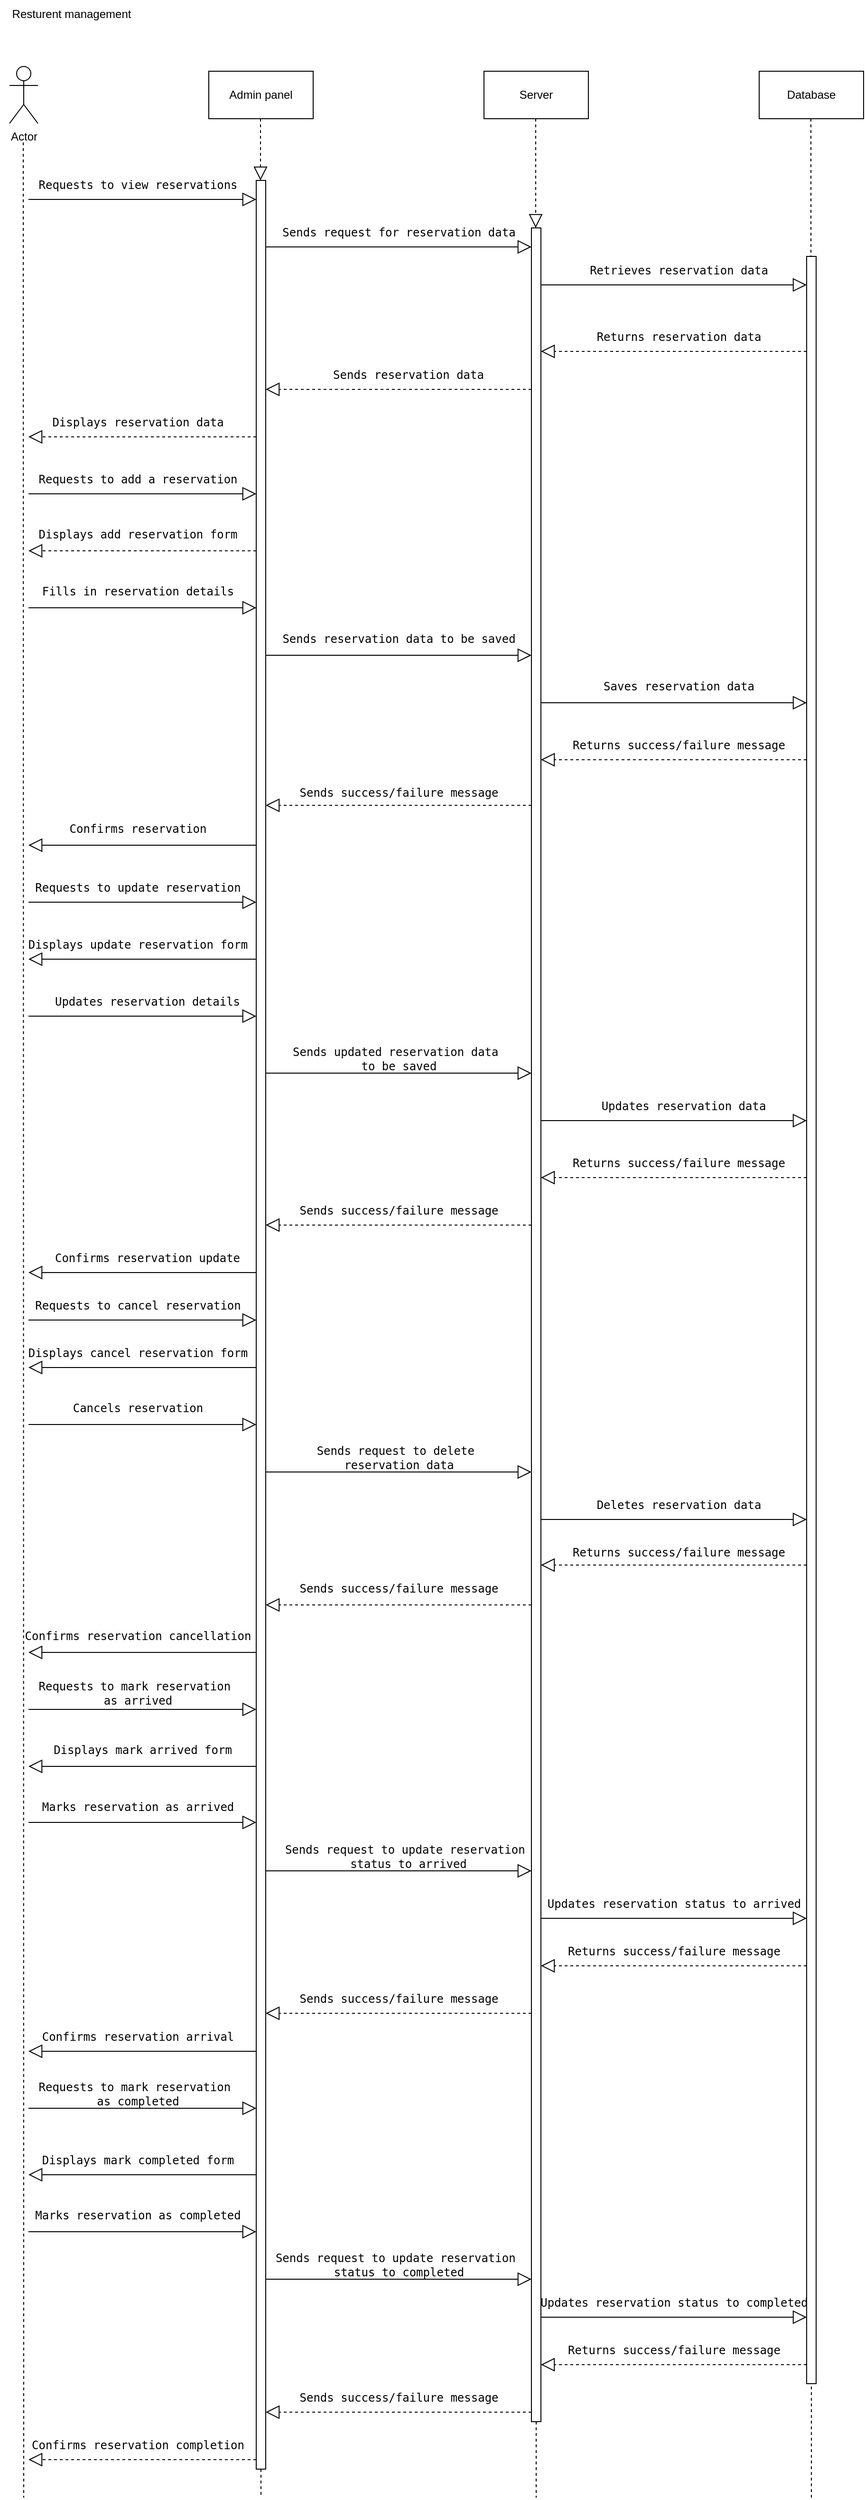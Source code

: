 <mxfile version="21.3.2" type="github">
  <diagram name="Page-1" id="G42NG0Uyzs2sBHPFU7Es">
    <mxGraphModel dx="954" dy="2213" grid="1" gridSize="10" guides="1" tooltips="1" connect="1" arrows="1" fold="1" page="1" pageScale="1" pageWidth="1100" pageHeight="1700" math="0" shadow="0">
      <root>
        <mxCell id="0" />
        <mxCell id="1" parent="0" />
        <mxCell id="gIDXt0btsgcUDlHHGtB9-1" value="Actor" style="shape=umlActor;verticalLabelPosition=bottom;verticalAlign=top;html=1;outlineConnect=0;" parent="1" vertex="1">
          <mxGeometry x="90" y="40" width="30" height="60" as="geometry" />
        </mxCell>
        <mxCell id="gIDXt0btsgcUDlHHGtB9-2" value="Admin panel" style="html=1;whiteSpace=wrap;" parent="1" vertex="1">
          <mxGeometry x="300" y="45" width="110" height="50" as="geometry" />
        </mxCell>
        <mxCell id="gIDXt0btsgcUDlHHGtB9-3" value="Server" style="html=1;whiteSpace=wrap;" parent="1" vertex="1">
          <mxGeometry x="590" y="45" width="110" height="50" as="geometry" />
        </mxCell>
        <mxCell id="gIDXt0btsgcUDlHHGtB9-4" value="Database" style="html=1;whiteSpace=wrap;" parent="1" vertex="1">
          <mxGeometry x="880" y="45" width="110" height="50" as="geometry" />
        </mxCell>
        <mxCell id="gIDXt0btsgcUDlHHGtB9-5" value="" style="endArrow=none;dashed=1;endFill=0;endSize=12;html=1;rounded=0;" parent="1" edge="1">
          <mxGeometry width="160" relative="1" as="geometry">
            <mxPoint x="104.5" y="120" as="sourcePoint" />
            <mxPoint x="105" y="2600" as="targetPoint" />
          </mxGeometry>
        </mxCell>
        <mxCell id="gIDXt0btsgcUDlHHGtB9-6" value="" style="endArrow=none;dashed=1;endFill=0;endSize=12;html=1;rounded=0;" parent="1" source="gIDXt0btsgcUDlHHGtB9-102" edge="1">
          <mxGeometry width="160" relative="1" as="geometry">
            <mxPoint x="354.5" y="95" as="sourcePoint" />
            <mxPoint x="355" y="2600" as="targetPoint" />
          </mxGeometry>
        </mxCell>
        <mxCell id="gIDXt0btsgcUDlHHGtB9-7" value="" style="endArrow=none;dashed=1;endFill=0;endSize=12;html=1;rounded=0;" parent="1" source="gIDXt0btsgcUDlHHGtB9-104" edge="1">
          <mxGeometry width="160" relative="1" as="geometry">
            <mxPoint x="644.5" y="95" as="sourcePoint" />
            <mxPoint x="645" y="2600" as="targetPoint" />
          </mxGeometry>
        </mxCell>
        <mxCell id="gIDXt0btsgcUDlHHGtB9-8" value="" style="endArrow=none;dashed=1;endFill=0;endSize=12;html=1;rounded=0;" parent="1" edge="1">
          <mxGeometry width="160" relative="1" as="geometry">
            <mxPoint x="934.5" y="95" as="sourcePoint" />
            <mxPoint x="935" y="2600" as="targetPoint" />
          </mxGeometry>
        </mxCell>
        <mxCell id="gIDXt0btsgcUDlHHGtB9-9" value="&lt;pre&gt;&lt;code class=&quot;!whitespace-pre hljs language-rust&quot;&gt;Requests to view reservations&lt;/code&gt;&lt;/pre&gt;" style="text;html=1;align=center;verticalAlign=middle;resizable=0;points=[];autosize=1;strokeColor=none;fillColor=none;" parent="1" vertex="1">
          <mxGeometry x="110" y="140" width="230" height="50" as="geometry" />
        </mxCell>
        <mxCell id="gIDXt0btsgcUDlHHGtB9-10" value="&lt;pre&gt;&lt;code class=&quot;!whitespace-pre hljs language-rust&quot;&gt;Sends request for &lt;span class=&quot;hljs-title class_&quot;&gt;reservation&lt;/span&gt; data&lt;/code&gt;&lt;/pre&gt;" style="text;html=1;align=center;verticalAlign=middle;resizable=0;points=[];autosize=1;strokeColor=none;fillColor=none;" parent="1" vertex="1">
          <mxGeometry x="370" y="190" width="260" height="50" as="geometry" />
        </mxCell>
        <mxCell id="gIDXt0btsgcUDlHHGtB9-11" value="&lt;pre&gt;&lt;code class=&quot;!whitespace-pre hljs language-rust&quot;&gt;Retrieves reservation data&lt;/code&gt;&lt;/pre&gt;" style="text;html=1;align=center;verticalAlign=middle;resizable=0;points=[];autosize=1;strokeColor=none;fillColor=none;" parent="1" vertex="1">
          <mxGeometry x="690" y="230" width="210" height="50" as="geometry" />
        </mxCell>
        <mxCell id="gIDXt0btsgcUDlHHGtB9-12" value="&lt;pre&gt;&lt;code class=&quot;!whitespace-pre hljs language-rust&quot;&gt;Returns reservation data&lt;/code&gt;&lt;/pre&gt;" style="text;html=1;align=center;verticalAlign=middle;resizable=0;points=[];autosize=1;strokeColor=none;fillColor=none;" parent="1" vertex="1">
          <mxGeometry x="700" y="300" width="190" height="50" as="geometry" />
        </mxCell>
        <mxCell id="gIDXt0btsgcUDlHHGtB9-13" value="&lt;pre&gt;&lt;code class=&quot;!whitespace-pre hljs language-rust&quot;&gt;Sends reservation data&lt;/code&gt;&lt;/pre&gt;" style="text;html=1;align=center;verticalAlign=middle;resizable=0;points=[];autosize=1;strokeColor=none;fillColor=none;" parent="1" vertex="1">
          <mxGeometry x="420" y="340" width="180" height="50" as="geometry" />
        </mxCell>
        <mxCell id="gIDXt0btsgcUDlHHGtB9-14" value="&lt;pre&gt;&lt;code class=&quot;!whitespace-pre hljs language-rust&quot;&gt;Displays reservation data&lt;/code&gt;&lt;/pre&gt;" style="text;html=1;align=center;verticalAlign=middle;resizable=0;points=[];autosize=1;strokeColor=none;fillColor=none;" parent="1" vertex="1">
          <mxGeometry x="125" y="390" width="200" height="50" as="geometry" />
        </mxCell>
        <mxCell id="gIDXt0btsgcUDlHHGtB9-15" value="&lt;pre&gt;&lt;code class=&quot;!whitespace-pre hljs language-rust&quot;&gt;Requests to add a reservation&lt;/code&gt;&lt;/pre&gt;" style="text;html=1;align=center;verticalAlign=middle;resizable=0;points=[];autosize=1;strokeColor=none;fillColor=none;" parent="1" vertex="1">
          <mxGeometry x="110" y="450" width="230" height="50" as="geometry" />
        </mxCell>
        <mxCell id="gIDXt0btsgcUDlHHGtB9-16" value="&lt;pre&gt;&lt;code class=&quot;!whitespace-pre hljs language-rust&quot;&gt;Displays add reservation form&lt;/code&gt;&lt;/pre&gt;" style="text;html=1;align=center;verticalAlign=middle;resizable=0;points=[];autosize=1;strokeColor=none;fillColor=none;" parent="1" vertex="1">
          <mxGeometry x="110" y="508" width="230" height="50" as="geometry" />
        </mxCell>
        <mxCell id="gIDXt0btsgcUDlHHGtB9-17" value="&lt;pre&gt;&lt;code class=&quot;!whitespace-pre hljs language-rust&quot;&gt;Fills in reservation details&lt;/code&gt;&lt;/pre&gt;" style="text;html=1;align=center;verticalAlign=middle;resizable=0;points=[];autosize=1;strokeColor=none;fillColor=none;" parent="1" vertex="1">
          <mxGeometry x="115" y="568" width="220" height="50" as="geometry" />
        </mxCell>
        <mxCell id="gIDXt0btsgcUDlHHGtB9-18" value="&lt;pre&gt;&lt;code class=&quot;!whitespace-pre hljs language-rust&quot;&gt;Sends reservation data to be saved&lt;/code&gt;&lt;/pre&gt;" style="text;html=1;align=center;verticalAlign=middle;resizable=0;points=[];autosize=1;strokeColor=none;fillColor=none;" parent="1" vertex="1">
          <mxGeometry x="370" y="618" width="260" height="50" as="geometry" />
        </mxCell>
        <mxCell id="gIDXt0btsgcUDlHHGtB9-19" value="&lt;pre&gt;&lt;code class=&quot;!whitespace-pre hljs language-rust&quot;&gt;Saves reservation data&lt;/code&gt;&lt;/pre&gt;" style="text;html=1;align=center;verticalAlign=middle;resizable=0;points=[];autosize=1;strokeColor=none;fillColor=none;" parent="1" vertex="1">
          <mxGeometry x="705" y="668" width="180" height="50" as="geometry" />
        </mxCell>
        <mxCell id="gIDXt0btsgcUDlHHGtB9-20" value="&lt;pre&gt;&lt;code class=&quot;!whitespace-pre hljs language-rust&quot;&gt;Returns success/failure message&lt;/code&gt;&lt;/pre&gt;" style="text;html=1;align=center;verticalAlign=middle;resizable=0;points=[];autosize=1;strokeColor=none;fillColor=none;" parent="1" vertex="1">
          <mxGeometry x="675" y="730" width="240" height="50" as="geometry" />
        </mxCell>
        <mxCell id="gIDXt0btsgcUDlHHGtB9-21" value="&lt;pre&gt;&lt;code class=&quot;!whitespace-pre hljs language-rust&quot;&gt;Sends success/failure message&lt;/code&gt;&lt;/pre&gt;" style="text;html=1;align=center;verticalAlign=middle;resizable=0;points=[];autosize=1;strokeColor=none;fillColor=none;" parent="1" vertex="1">
          <mxGeometry x="385" y="780" width="230" height="50" as="geometry" />
        </mxCell>
        <mxCell id="gIDXt0btsgcUDlHHGtB9-22" value="&lt;pre&gt;&lt;code class=&quot;!whitespace-pre hljs language-rust&quot;&gt;Confirms reservation&lt;/code&gt;&lt;/pre&gt;" style="text;html=1;align=center;verticalAlign=middle;resizable=0;points=[];autosize=1;strokeColor=none;fillColor=none;" parent="1" vertex="1">
          <mxGeometry x="145" y="818" width="160" height="50" as="geometry" />
        </mxCell>
        <mxCell id="gIDXt0btsgcUDlHHGtB9-23" value="&lt;pre&gt;&lt;code class=&quot;!whitespace-pre hljs language-rust&quot;&gt;Requests to update reservation&lt;/code&gt;&lt;/pre&gt;" style="text;html=1;align=center;verticalAlign=middle;resizable=0;points=[];autosize=1;strokeColor=none;fillColor=none;" parent="1" vertex="1">
          <mxGeometry x="110" y="880" width="230" height="50" as="geometry" />
        </mxCell>
        <mxCell id="gIDXt0btsgcUDlHHGtB9-24" value="&lt;pre&gt;&lt;code class=&quot;!whitespace-pre hljs language-rust&quot;&gt;Displays update reservation form&lt;/code&gt;&lt;/pre&gt;" style="text;html=1;align=center;verticalAlign=middle;resizable=0;points=[];autosize=1;strokeColor=none;fillColor=none;" parent="1" vertex="1">
          <mxGeometry x="100" y="940" width="250" height="50" as="geometry" />
        </mxCell>
        <mxCell id="gIDXt0btsgcUDlHHGtB9-25" value="&lt;pre&gt;&lt;code class=&quot;!whitespace-pre hljs language-rust&quot;&gt;Updates reservation details&lt;/code&gt;&lt;/pre&gt;" style="text;html=1;align=center;verticalAlign=middle;resizable=0;points=[];autosize=1;strokeColor=none;fillColor=none;" parent="1" vertex="1">
          <mxGeometry x="130" y="1000" width="210" height="50" as="geometry" />
        </mxCell>
        <mxCell id="gIDXt0btsgcUDlHHGtB9-26" value="&lt;pre&gt;&lt;code class=&quot;!whitespace-pre hljs language-rust&quot;&gt;Sends updated reservation data &lt;br&gt;to be saved&lt;/code&gt;&lt;/pre&gt;" style="text;html=1;align=center;verticalAlign=middle;resizable=0;points=[];autosize=1;strokeColor=none;fillColor=none;" parent="1" vertex="1">
          <mxGeometry x="380" y="1050" width="240" height="70" as="geometry" />
        </mxCell>
        <mxCell id="gIDXt0btsgcUDlHHGtB9-27" value="&lt;pre&gt;&lt;code class=&quot;!whitespace-pre hljs language-rust&quot;&gt;Updates reservation data&lt;/code&gt;&lt;/pre&gt;" style="text;html=1;align=center;verticalAlign=middle;resizable=0;points=[];autosize=1;strokeColor=none;fillColor=none;" parent="1" vertex="1">
          <mxGeometry x="705" y="1110" width="190" height="50" as="geometry" />
        </mxCell>
        <mxCell id="gIDXt0btsgcUDlHHGtB9-28" value="&lt;pre&gt;&lt;code class=&quot;!whitespace-pre hljs language-rust&quot;&gt;Returns success/failure message&lt;/code&gt;&lt;/pre&gt;" style="text;html=1;align=center;verticalAlign=middle;resizable=0;points=[];autosize=1;strokeColor=none;fillColor=none;" parent="1" vertex="1">
          <mxGeometry x="675" y="1170" width="240" height="50" as="geometry" />
        </mxCell>
        <mxCell id="gIDXt0btsgcUDlHHGtB9-29" value="&lt;pre&gt;&lt;code class=&quot;!whitespace-pre hljs language-rust&quot;&gt;Sends success/failure message&lt;/code&gt;&lt;/pre&gt;" style="text;html=1;align=center;verticalAlign=middle;resizable=0;points=[];autosize=1;strokeColor=none;fillColor=none;" parent="1" vertex="1">
          <mxGeometry x="385" y="1220" width="230" height="50" as="geometry" />
        </mxCell>
        <mxCell id="gIDXt0btsgcUDlHHGtB9-30" value="&lt;pre&gt;&lt;code class=&quot;!whitespace-pre hljs language-rust&quot;&gt;Confirms reservation update&lt;/code&gt;&lt;/pre&gt;" style="text;html=1;align=center;verticalAlign=middle;resizable=0;points=[];autosize=1;strokeColor=none;fillColor=none;" parent="1" vertex="1">
          <mxGeometry x="130" y="1270" width="210" height="50" as="geometry" />
        </mxCell>
        <mxCell id="gIDXt0btsgcUDlHHGtB9-31" value="&lt;pre&gt;&lt;code class=&quot;!whitespace-pre hljs language-rust&quot;&gt;Requests to cancel reservation&lt;/code&gt;&lt;/pre&gt;" style="text;html=1;align=center;verticalAlign=middle;resizable=0;points=[];autosize=1;strokeColor=none;fillColor=none;" parent="1" vertex="1">
          <mxGeometry x="110" y="1320" width="230" height="50" as="geometry" />
        </mxCell>
        <mxCell id="gIDXt0btsgcUDlHHGtB9-32" value="&lt;pre&gt;&lt;code class=&quot;!whitespace-pre hljs language-rust&quot;&gt;Displays cancel reservation form&lt;/code&gt;&lt;/pre&gt;" style="text;html=1;align=center;verticalAlign=middle;resizable=0;points=[];autosize=1;strokeColor=none;fillColor=none;" parent="1" vertex="1">
          <mxGeometry x="100" y="1370" width="250" height="50" as="geometry" />
        </mxCell>
        <mxCell id="gIDXt0btsgcUDlHHGtB9-33" value="&lt;pre&gt;&lt;code class=&quot;!whitespace-pre hljs language-rust&quot;&gt;Cancels reservation&lt;/code&gt;&lt;/pre&gt;" style="text;html=1;align=center;verticalAlign=middle;resizable=0;points=[];autosize=1;strokeColor=none;fillColor=none;" parent="1" vertex="1">
          <mxGeometry x="145" y="1428" width="160" height="50" as="geometry" />
        </mxCell>
        <mxCell id="gIDXt0btsgcUDlHHGtB9-34" value="&lt;pre&gt;&lt;code class=&quot;!whitespace-pre hljs language-rust&quot;&gt;Sends request to delete &lt;br&gt;reservation data&lt;/code&gt;&lt;/pre&gt;" style="text;html=1;align=center;verticalAlign=middle;resizable=0;points=[];autosize=1;strokeColor=none;fillColor=none;" parent="1" vertex="1">
          <mxGeometry x="405" y="1470" width="190" height="70" as="geometry" />
        </mxCell>
        <mxCell id="gIDXt0btsgcUDlHHGtB9-35" value="&lt;pre&gt;&lt;code class=&quot;!whitespace-pre hljs language-rust&quot;&gt;Deletes reservation data&lt;/code&gt;&lt;/pre&gt;" style="text;html=1;align=center;verticalAlign=middle;resizable=0;points=[];autosize=1;strokeColor=none;fillColor=none;" parent="1" vertex="1">
          <mxGeometry x="700" y="1530" width="190" height="50" as="geometry" />
        </mxCell>
        <mxCell id="gIDXt0btsgcUDlHHGtB9-36" value="&lt;pre&gt;&lt;code class=&quot;!whitespace-pre hljs language-rust&quot;&gt;Returns success/failure message&lt;/code&gt;&lt;/pre&gt;" style="text;html=1;align=center;verticalAlign=middle;resizable=0;points=[];autosize=1;strokeColor=none;fillColor=none;" parent="1" vertex="1">
          <mxGeometry x="675" y="1580" width="240" height="50" as="geometry" />
        </mxCell>
        <mxCell id="gIDXt0btsgcUDlHHGtB9-37" value="&lt;pre&gt;&lt;code class=&quot;!whitespace-pre hljs language-rust&quot;&gt;Sends success/failure message&lt;/code&gt;&lt;/pre&gt;" style="text;html=1;align=center;verticalAlign=middle;resizable=0;points=[];autosize=1;strokeColor=none;fillColor=none;" parent="1" vertex="1">
          <mxGeometry x="385" y="1618" width="230" height="50" as="geometry" />
        </mxCell>
        <mxCell id="gIDXt0btsgcUDlHHGtB9-38" value="&lt;pre&gt;&lt;code class=&quot;!whitespace-pre hljs language-rust&quot;&gt;Confirms reservation cancellation&lt;/code&gt;&lt;/pre&gt;" style="text;html=1;align=center;verticalAlign=middle;resizable=0;points=[];autosize=1;strokeColor=none;fillColor=none;" parent="1" vertex="1">
          <mxGeometry x="100" y="1668" width="250" height="50" as="geometry" />
        </mxCell>
        <mxCell id="gIDXt0btsgcUDlHHGtB9-39" value="&lt;pre&gt;&lt;code class=&quot;!whitespace-pre hljs language-rust&quot;&gt;Requests to mark reservation &lt;br&gt;as arrived&lt;/code&gt;&lt;/pre&gt;" style="text;html=1;align=center;verticalAlign=middle;resizable=0;points=[];autosize=1;strokeColor=none;fillColor=none;" parent="1" vertex="1">
          <mxGeometry x="110" y="1718" width="230" height="70" as="geometry" />
        </mxCell>
        <mxCell id="gIDXt0btsgcUDlHHGtB9-40" value="&lt;pre&gt;&lt;code class=&quot;!whitespace-pre hljs language-rust&quot;&gt;Displays mark arrived form&lt;/code&gt;&lt;/pre&gt;" style="text;html=1;align=center;verticalAlign=middle;resizable=0;points=[];autosize=1;strokeColor=none;fillColor=none;" parent="1" vertex="1">
          <mxGeometry x="125" y="1788" width="210" height="50" as="geometry" />
        </mxCell>
        <mxCell id="gIDXt0btsgcUDlHHGtB9-41" value="&lt;pre&gt;&lt;code class=&quot;!whitespace-pre hljs language-rust&quot;&gt;Marks reservation as arrived&lt;/code&gt;&lt;/pre&gt;" style="text;html=1;align=center;verticalAlign=middle;resizable=0;points=[];autosize=1;strokeColor=none;fillColor=none;" parent="1" vertex="1">
          <mxGeometry x="115" y="1848" width="220" height="50" as="geometry" />
        </mxCell>
        <mxCell id="gIDXt0btsgcUDlHHGtB9-42" value="&lt;pre&gt;&lt;code class=&quot;!whitespace-pre hljs language-rust&quot;&gt;Sends request to update reservation &lt;br&gt;status to arrived&lt;/code&gt;&lt;/pre&gt;" style="text;html=1;align=center;verticalAlign=middle;resizable=0;points=[];autosize=1;strokeColor=none;fillColor=none;" parent="1" vertex="1">
          <mxGeometry x="370" y="1890" width="280" height="70" as="geometry" />
        </mxCell>
        <mxCell id="gIDXt0btsgcUDlHHGtB9-43" value="&lt;pre&gt;&lt;code class=&quot;!whitespace-pre hljs language-rust&quot;&gt;Updates reservation status to arrived&lt;/code&gt;&lt;/pre&gt;" style="text;html=1;align=center;verticalAlign=middle;resizable=0;points=[];autosize=1;strokeColor=none;fillColor=none;" parent="1" vertex="1">
          <mxGeometry x="650" y="1950" width="280" height="50" as="geometry" />
        </mxCell>
        <mxCell id="gIDXt0btsgcUDlHHGtB9-44" value="&lt;pre&gt;&lt;code class=&quot;!whitespace-pre hljs language-rust&quot;&gt;Returns success/failure message&lt;/code&gt;&lt;/pre&gt;" style="text;html=1;align=center;verticalAlign=middle;resizable=0;points=[];autosize=1;strokeColor=none;fillColor=none;" parent="1" vertex="1">
          <mxGeometry x="670" y="2000" width="240" height="50" as="geometry" />
        </mxCell>
        <mxCell id="gIDXt0btsgcUDlHHGtB9-45" value="&lt;pre&gt;&lt;code class=&quot;!whitespace-pre hljs language-rust&quot;&gt;Sends success/failure message&lt;/code&gt;&lt;/pre&gt;" style="text;html=1;align=center;verticalAlign=middle;resizable=0;points=[];autosize=1;strokeColor=none;fillColor=none;" parent="1" vertex="1">
          <mxGeometry x="385" y="2050" width="230" height="50" as="geometry" />
        </mxCell>
        <mxCell id="gIDXt0btsgcUDlHHGtB9-46" value="&lt;pre&gt;&lt;code class=&quot;!whitespace-pre hljs language-rust&quot;&gt;Confirms reservation arrival&lt;/code&gt;&lt;/pre&gt;" style="text;html=1;align=center;verticalAlign=middle;resizable=0;points=[];autosize=1;strokeColor=none;fillColor=none;" parent="1" vertex="1">
          <mxGeometry x="115" y="2090" width="220" height="50" as="geometry" />
        </mxCell>
        <mxCell id="gIDXt0btsgcUDlHHGtB9-47" value="&lt;pre&gt;&lt;code class=&quot;!whitespace-pre hljs language-rust&quot;&gt;Requests to mark reservation &lt;br&gt;as completed&lt;/code&gt;&lt;/pre&gt;" style="text;html=1;align=center;verticalAlign=middle;resizable=0;points=[];autosize=1;strokeColor=none;fillColor=none;" parent="1" vertex="1">
          <mxGeometry x="110" y="2140" width="230" height="70" as="geometry" />
        </mxCell>
        <mxCell id="gIDXt0btsgcUDlHHGtB9-48" value="&lt;pre&gt;&lt;code class=&quot;!whitespace-pre hljs language-rust&quot;&gt;Displays mark completed form&lt;/code&gt;&lt;/pre&gt;" style="text;html=1;align=center;verticalAlign=middle;resizable=0;points=[];autosize=1;strokeColor=none;fillColor=none;" parent="1" vertex="1">
          <mxGeometry x="115" y="2220" width="220" height="50" as="geometry" />
        </mxCell>
        <mxCell id="gIDXt0btsgcUDlHHGtB9-49" value="&lt;pre&gt;&lt;code class=&quot;!whitespace-pre hljs language-rust&quot;&gt;Marks reservation as completed&lt;/code&gt;&lt;/pre&gt;" style="text;html=1;align=center;verticalAlign=middle;resizable=0;points=[];autosize=1;strokeColor=none;fillColor=none;" parent="1" vertex="1">
          <mxGeometry x="110" y="2278" width="230" height="50" as="geometry" />
        </mxCell>
        <mxCell id="gIDXt0btsgcUDlHHGtB9-50" value="&lt;pre&gt;&lt;code class=&quot;!whitespace-pre hljs language-rust&quot;&gt;Sends request to update reservation &lt;br&gt;status to completed&lt;/code&gt;&lt;/pre&gt;" style="text;html=1;align=center;verticalAlign=middle;resizable=0;points=[];autosize=1;strokeColor=none;fillColor=none;" parent="1" vertex="1">
          <mxGeometry x="360" y="2320" width="280" height="70" as="geometry" />
        </mxCell>
        <mxCell id="gIDXt0btsgcUDlHHGtB9-51" value="&lt;pre&gt;&lt;code class=&quot;!whitespace-pre hljs language-rust&quot;&gt;Updates reservation status to completed&lt;/code&gt;&lt;/pre&gt;" style="text;html=1;align=center;verticalAlign=middle;resizable=0;points=[];autosize=1;strokeColor=none;fillColor=none;" parent="1" vertex="1">
          <mxGeometry x="640" y="2370" width="300" height="50" as="geometry" />
        </mxCell>
        <mxCell id="gIDXt0btsgcUDlHHGtB9-52" value="&lt;pre&gt;&lt;code class=&quot;!whitespace-pre hljs language-rust&quot;&gt;Returns success/failure message&lt;/code&gt;&lt;/pre&gt;" style="text;html=1;align=center;verticalAlign=middle;resizable=0;points=[];autosize=1;strokeColor=none;fillColor=none;" parent="1" vertex="1">
          <mxGeometry x="670" y="2420" width="240" height="50" as="geometry" />
        </mxCell>
        <mxCell id="gIDXt0btsgcUDlHHGtB9-53" value="&lt;pre&gt;&lt;code class=&quot;!whitespace-pre hljs language-rust&quot;&gt;Sends success/failure message&lt;/code&gt;&lt;/pre&gt;" style="text;html=1;align=center;verticalAlign=middle;resizable=0;points=[];autosize=1;strokeColor=none;fillColor=none;" parent="1" vertex="1">
          <mxGeometry x="385" y="2470" width="230" height="50" as="geometry" />
        </mxCell>
        <mxCell id="gIDXt0btsgcUDlHHGtB9-54" value="&lt;pre&gt;&lt;code class=&quot;!whitespace-pre hljs language-rust&quot;&gt;Confirms reservation completion&lt;/code&gt;&lt;/pre&gt;" style="text;html=1;align=center;verticalAlign=middle;resizable=0;points=[];autosize=1;strokeColor=none;fillColor=none;" parent="1" vertex="1">
          <mxGeometry x="105" y="2520" width="240" height="50" as="geometry" />
        </mxCell>
        <mxCell id="gIDXt0btsgcUDlHHGtB9-56" value="" style="endArrow=block;endFill=0;endSize=12;html=1;rounded=0;" parent="1" edge="1">
          <mxGeometry width="160" relative="1" as="geometry">
            <mxPoint x="110" y="180" as="sourcePoint" />
            <mxPoint x="350" y="180" as="targetPoint" />
          </mxGeometry>
        </mxCell>
        <mxCell id="gIDXt0btsgcUDlHHGtB9-57" value="" style="endArrow=block;endFill=0;endSize=12;html=1;rounded=0;dashed=1;" parent="1" edge="1">
          <mxGeometry width="160" relative="1" as="geometry">
            <mxPoint x="350" y="430" as="sourcePoint" />
            <mxPoint x="110" y="430" as="targetPoint" />
          </mxGeometry>
        </mxCell>
        <mxCell id="gIDXt0btsgcUDlHHGtB9-58" value="" style="endArrow=block;endFill=0;endSize=12;html=1;rounded=0;" parent="1" edge="1">
          <mxGeometry width="160" relative="1" as="geometry">
            <mxPoint x="110" y="490" as="sourcePoint" />
            <mxPoint x="350" y="490" as="targetPoint" />
          </mxGeometry>
        </mxCell>
        <mxCell id="gIDXt0btsgcUDlHHGtB9-59" value="" style="endArrow=block;endFill=0;endSize=12;html=1;rounded=0;dashed=1;" parent="1" edge="1">
          <mxGeometry width="160" relative="1" as="geometry">
            <mxPoint x="350" y="550" as="sourcePoint" />
            <mxPoint x="110" y="550" as="targetPoint" />
          </mxGeometry>
        </mxCell>
        <mxCell id="gIDXt0btsgcUDlHHGtB9-60" value="" style="endArrow=block;endFill=0;endSize=12;html=1;rounded=0;" parent="1" edge="1">
          <mxGeometry width="160" relative="1" as="geometry">
            <mxPoint x="110" y="610" as="sourcePoint" />
            <mxPoint x="350" y="610" as="targetPoint" />
          </mxGeometry>
        </mxCell>
        <mxCell id="gIDXt0btsgcUDlHHGtB9-61" value="" style="endArrow=block;endFill=0;endSize=12;html=1;rounded=0;" parent="1" edge="1">
          <mxGeometry width="160" relative="1" as="geometry">
            <mxPoint x="350" y="860" as="sourcePoint" />
            <mxPoint x="110" y="860" as="targetPoint" />
          </mxGeometry>
        </mxCell>
        <mxCell id="gIDXt0btsgcUDlHHGtB9-62" value="" style="endArrow=block;endFill=0;endSize=12;html=1;rounded=0;" parent="1" edge="1">
          <mxGeometry width="160" relative="1" as="geometry">
            <mxPoint x="110" y="920" as="sourcePoint" />
            <mxPoint x="350" y="920" as="targetPoint" />
          </mxGeometry>
        </mxCell>
        <mxCell id="gIDXt0btsgcUDlHHGtB9-63" value="" style="endArrow=block;endFill=0;endSize=12;html=1;rounded=0;" parent="1" edge="1">
          <mxGeometry width="160" relative="1" as="geometry">
            <mxPoint x="350" y="980" as="sourcePoint" />
            <mxPoint x="110" y="980" as="targetPoint" />
          </mxGeometry>
        </mxCell>
        <mxCell id="gIDXt0btsgcUDlHHGtB9-64" value="" style="endArrow=block;endFill=0;endSize=12;html=1;rounded=0;" parent="1" edge="1">
          <mxGeometry width="160" relative="1" as="geometry">
            <mxPoint x="110" y="1040" as="sourcePoint" />
            <mxPoint x="350" y="1040" as="targetPoint" />
          </mxGeometry>
        </mxCell>
        <mxCell id="gIDXt0btsgcUDlHHGtB9-65" value="" style="endArrow=block;endFill=0;endSize=12;html=1;rounded=0;" parent="1" edge="1">
          <mxGeometry width="160" relative="1" as="geometry">
            <mxPoint x="350" y="1310" as="sourcePoint" />
            <mxPoint x="110" y="1310" as="targetPoint" />
          </mxGeometry>
        </mxCell>
        <mxCell id="gIDXt0btsgcUDlHHGtB9-66" value="" style="endArrow=block;endFill=0;endSize=12;html=1;rounded=0;" parent="1" edge="1">
          <mxGeometry width="160" relative="1" as="geometry">
            <mxPoint x="110" y="1360" as="sourcePoint" />
            <mxPoint x="350" y="1360" as="targetPoint" />
          </mxGeometry>
        </mxCell>
        <mxCell id="gIDXt0btsgcUDlHHGtB9-67" value="" style="endArrow=block;endFill=0;endSize=12;html=1;rounded=0;" parent="1" edge="1">
          <mxGeometry width="160" relative="1" as="geometry">
            <mxPoint x="350" y="1410" as="sourcePoint" />
            <mxPoint x="110" y="1410" as="targetPoint" />
          </mxGeometry>
        </mxCell>
        <mxCell id="gIDXt0btsgcUDlHHGtB9-68" value="" style="endArrow=block;endFill=0;endSize=12;html=1;rounded=0;" parent="1" edge="1">
          <mxGeometry width="160" relative="1" as="geometry">
            <mxPoint x="110" y="1470" as="sourcePoint" />
            <mxPoint x="350" y="1470" as="targetPoint" />
          </mxGeometry>
        </mxCell>
        <mxCell id="gIDXt0btsgcUDlHHGtB9-69" value="" style="endArrow=block;endFill=0;endSize=12;html=1;rounded=0;" parent="1" edge="1">
          <mxGeometry width="160" relative="1" as="geometry">
            <mxPoint x="350" y="1710" as="sourcePoint" />
            <mxPoint x="110" y="1710" as="targetPoint" />
          </mxGeometry>
        </mxCell>
        <mxCell id="gIDXt0btsgcUDlHHGtB9-70" value="" style="endArrow=block;endFill=0;endSize=12;html=1;rounded=0;" parent="1" edge="1">
          <mxGeometry width="160" relative="1" as="geometry">
            <mxPoint x="110" y="1770" as="sourcePoint" />
            <mxPoint x="350" y="1770" as="targetPoint" />
          </mxGeometry>
        </mxCell>
        <mxCell id="gIDXt0btsgcUDlHHGtB9-71" value="" style="endArrow=block;endFill=0;endSize=12;html=1;rounded=0;" parent="1" edge="1">
          <mxGeometry width="160" relative="1" as="geometry">
            <mxPoint x="350" y="1830" as="sourcePoint" />
            <mxPoint x="110" y="1830" as="targetPoint" />
          </mxGeometry>
        </mxCell>
        <mxCell id="gIDXt0btsgcUDlHHGtB9-72" value="" style="endArrow=block;endFill=0;endSize=12;html=1;rounded=0;" parent="1" edge="1">
          <mxGeometry width="160" relative="1" as="geometry">
            <mxPoint x="110" y="1889" as="sourcePoint" />
            <mxPoint x="350" y="1889" as="targetPoint" />
          </mxGeometry>
        </mxCell>
        <mxCell id="gIDXt0btsgcUDlHHGtB9-73" value="" style="endArrow=block;endFill=0;endSize=12;html=1;rounded=0;" parent="1" edge="1">
          <mxGeometry width="160" relative="1" as="geometry">
            <mxPoint x="350" y="2130" as="sourcePoint" />
            <mxPoint x="110" y="2130" as="targetPoint" />
          </mxGeometry>
        </mxCell>
        <mxCell id="gIDXt0btsgcUDlHHGtB9-74" value="" style="endArrow=block;endFill=0;endSize=12;html=1;rounded=0;" parent="1" edge="1">
          <mxGeometry width="160" relative="1" as="geometry">
            <mxPoint x="110" y="2190" as="sourcePoint" />
            <mxPoint x="350" y="2190" as="targetPoint" />
          </mxGeometry>
        </mxCell>
        <mxCell id="gIDXt0btsgcUDlHHGtB9-75" value="" style="endArrow=block;endFill=0;endSize=12;html=1;rounded=0;" parent="1" edge="1">
          <mxGeometry width="160" relative="1" as="geometry">
            <mxPoint x="350" y="2260" as="sourcePoint" />
            <mxPoint x="110" y="2260" as="targetPoint" />
          </mxGeometry>
        </mxCell>
        <mxCell id="gIDXt0btsgcUDlHHGtB9-76" value="" style="endArrow=block;endFill=0;endSize=12;html=1;rounded=0;" parent="1" edge="1">
          <mxGeometry width="160" relative="1" as="geometry">
            <mxPoint x="110" y="2320" as="sourcePoint" />
            <mxPoint x="350" y="2320" as="targetPoint" />
          </mxGeometry>
        </mxCell>
        <mxCell id="gIDXt0btsgcUDlHHGtB9-77" value="" style="endArrow=block;endFill=0;endSize=12;html=1;rounded=0;dashed=1;" parent="1" edge="1">
          <mxGeometry width="160" relative="1" as="geometry">
            <mxPoint x="350" y="2560" as="sourcePoint" />
            <mxPoint x="110" y="2560" as="targetPoint" />
          </mxGeometry>
        </mxCell>
        <mxCell id="gIDXt0btsgcUDlHHGtB9-78" value="" style="endArrow=block;endFill=0;endSize=12;html=1;rounded=0;" parent="1" edge="1">
          <mxGeometry width="160" relative="1" as="geometry">
            <mxPoint x="360" y="230" as="sourcePoint" />
            <mxPoint x="640" y="230" as="targetPoint" />
          </mxGeometry>
        </mxCell>
        <mxCell id="gIDXt0btsgcUDlHHGtB9-79" value="" style="endArrow=block;endFill=0;endSize=12;html=1;rounded=0;dashed=1;" parent="1" edge="1">
          <mxGeometry width="160" relative="1" as="geometry">
            <mxPoint x="640" y="380" as="sourcePoint" />
            <mxPoint x="360" y="380" as="targetPoint" />
          </mxGeometry>
        </mxCell>
        <mxCell id="gIDXt0btsgcUDlHHGtB9-80" value="" style="endArrow=block;endFill=0;endSize=12;html=1;rounded=0;" parent="1" edge="1">
          <mxGeometry width="160" relative="1" as="geometry">
            <mxPoint x="360" y="660" as="sourcePoint" />
            <mxPoint x="640" y="660" as="targetPoint" />
          </mxGeometry>
        </mxCell>
        <mxCell id="gIDXt0btsgcUDlHHGtB9-81" value="" style="endArrow=block;endFill=0;endSize=12;html=1;rounded=0;dashed=1;" parent="1" edge="1">
          <mxGeometry width="160" relative="1" as="geometry">
            <mxPoint x="640" y="818" as="sourcePoint" />
            <mxPoint x="360" y="818" as="targetPoint" />
          </mxGeometry>
        </mxCell>
        <mxCell id="gIDXt0btsgcUDlHHGtB9-82" value="" style="endArrow=block;endFill=0;endSize=12;html=1;rounded=0;" parent="1" edge="1">
          <mxGeometry width="160" relative="1" as="geometry">
            <mxPoint x="360" y="1100" as="sourcePoint" />
            <mxPoint x="640" y="1100" as="targetPoint" />
          </mxGeometry>
        </mxCell>
        <mxCell id="gIDXt0btsgcUDlHHGtB9-83" value="" style="endArrow=block;endFill=0;endSize=12;html=1;rounded=0;dashed=1;" parent="1" edge="1">
          <mxGeometry width="160" relative="1" as="geometry">
            <mxPoint x="640" y="1260" as="sourcePoint" />
            <mxPoint x="360" y="1260" as="targetPoint" />
          </mxGeometry>
        </mxCell>
        <mxCell id="gIDXt0btsgcUDlHHGtB9-84" value="" style="endArrow=block;endFill=0;endSize=12;html=1;rounded=0;" parent="1" edge="1">
          <mxGeometry width="160" relative="1" as="geometry">
            <mxPoint x="360" y="1520" as="sourcePoint" />
            <mxPoint x="640" y="1520" as="targetPoint" />
          </mxGeometry>
        </mxCell>
        <mxCell id="gIDXt0btsgcUDlHHGtB9-85" value="" style="endArrow=block;endFill=0;endSize=12;html=1;rounded=0;dashed=1;" parent="1" edge="1">
          <mxGeometry width="160" relative="1" as="geometry">
            <mxPoint x="640" y="1660" as="sourcePoint" />
            <mxPoint x="360" y="1660" as="targetPoint" />
          </mxGeometry>
        </mxCell>
        <mxCell id="gIDXt0btsgcUDlHHGtB9-86" value="" style="endArrow=block;endFill=0;endSize=12;html=1;rounded=0;" parent="1" edge="1">
          <mxGeometry width="160" relative="1" as="geometry">
            <mxPoint x="360" y="1940" as="sourcePoint" />
            <mxPoint x="640" y="1940" as="targetPoint" />
          </mxGeometry>
        </mxCell>
        <mxCell id="gIDXt0btsgcUDlHHGtB9-87" value="" style="endArrow=block;endFill=0;endSize=12;html=1;rounded=0;dashed=1;" parent="1" edge="1">
          <mxGeometry width="160" relative="1" as="geometry">
            <mxPoint x="640" y="2090" as="sourcePoint" />
            <mxPoint x="360" y="2090" as="targetPoint" />
          </mxGeometry>
        </mxCell>
        <mxCell id="gIDXt0btsgcUDlHHGtB9-88" value="" style="endArrow=block;endFill=0;endSize=12;html=1;rounded=0;" parent="1" edge="1">
          <mxGeometry width="160" relative="1" as="geometry">
            <mxPoint x="360" y="2370" as="sourcePoint" />
            <mxPoint x="640" y="2370" as="targetPoint" />
          </mxGeometry>
        </mxCell>
        <mxCell id="gIDXt0btsgcUDlHHGtB9-89" value="" style="endArrow=block;endFill=0;endSize=12;html=1;rounded=0;dashed=1;" parent="1" edge="1">
          <mxGeometry width="160" relative="1" as="geometry">
            <mxPoint x="640" y="2510" as="sourcePoint" />
            <mxPoint x="360" y="2510" as="targetPoint" />
          </mxGeometry>
        </mxCell>
        <mxCell id="gIDXt0btsgcUDlHHGtB9-90" value="" style="endArrow=block;endFill=0;endSize=12;html=1;rounded=0;" parent="1" edge="1">
          <mxGeometry width="160" relative="1" as="geometry">
            <mxPoint x="650" y="270" as="sourcePoint" />
            <mxPoint x="930" y="270" as="targetPoint" />
          </mxGeometry>
        </mxCell>
        <mxCell id="gIDXt0btsgcUDlHHGtB9-91" value="" style="endArrow=block;endFill=0;endSize=12;html=1;rounded=0;dashed=1;" parent="1" edge="1">
          <mxGeometry width="160" relative="1" as="geometry">
            <mxPoint x="930" y="340" as="sourcePoint" />
            <mxPoint x="650" y="340" as="targetPoint" />
          </mxGeometry>
        </mxCell>
        <mxCell id="gIDXt0btsgcUDlHHGtB9-92" value="" style="endArrow=block;endFill=0;endSize=12;html=1;rounded=0;" parent="1" edge="1">
          <mxGeometry width="160" relative="1" as="geometry">
            <mxPoint x="650" y="710" as="sourcePoint" />
            <mxPoint x="930" y="710" as="targetPoint" />
          </mxGeometry>
        </mxCell>
        <mxCell id="gIDXt0btsgcUDlHHGtB9-93" value="" style="endArrow=block;endFill=0;endSize=12;html=1;rounded=0;dashed=1;" parent="1" edge="1">
          <mxGeometry width="160" relative="1" as="geometry">
            <mxPoint x="930" y="770" as="sourcePoint" />
            <mxPoint x="650" y="770" as="targetPoint" />
          </mxGeometry>
        </mxCell>
        <mxCell id="gIDXt0btsgcUDlHHGtB9-94" value="" style="endArrow=block;endFill=0;endSize=12;html=1;rounded=0;" parent="1" edge="1">
          <mxGeometry width="160" relative="1" as="geometry">
            <mxPoint x="650" y="1150" as="sourcePoint" />
            <mxPoint x="930" y="1150" as="targetPoint" />
          </mxGeometry>
        </mxCell>
        <mxCell id="gIDXt0btsgcUDlHHGtB9-95" value="" style="endArrow=block;endFill=0;endSize=12;html=1;rounded=0;dashed=1;" parent="1" edge="1">
          <mxGeometry width="160" relative="1" as="geometry">
            <mxPoint x="930" y="1210" as="sourcePoint" />
            <mxPoint x="650" y="1210" as="targetPoint" />
          </mxGeometry>
        </mxCell>
        <mxCell id="gIDXt0btsgcUDlHHGtB9-96" value="" style="endArrow=block;endFill=0;endSize=12;html=1;rounded=0;" parent="1" edge="1">
          <mxGeometry width="160" relative="1" as="geometry">
            <mxPoint x="650" y="1570" as="sourcePoint" />
            <mxPoint x="930" y="1570" as="targetPoint" />
          </mxGeometry>
        </mxCell>
        <mxCell id="gIDXt0btsgcUDlHHGtB9-97" value="" style="endArrow=block;endFill=0;endSize=12;html=1;rounded=0;dashed=1;" parent="1" edge="1">
          <mxGeometry width="160" relative="1" as="geometry">
            <mxPoint x="930" y="1618" as="sourcePoint" />
            <mxPoint x="650" y="1618" as="targetPoint" />
          </mxGeometry>
        </mxCell>
        <mxCell id="gIDXt0btsgcUDlHHGtB9-98" value="" style="endArrow=block;endFill=0;endSize=12;html=1;rounded=0;" parent="1" edge="1">
          <mxGeometry width="160" relative="1" as="geometry">
            <mxPoint x="650" y="1990" as="sourcePoint" />
            <mxPoint x="930" y="1990" as="targetPoint" />
          </mxGeometry>
        </mxCell>
        <mxCell id="gIDXt0btsgcUDlHHGtB9-99" value="" style="endArrow=block;endFill=0;endSize=12;html=1;rounded=0;dashed=1;" parent="1" edge="1">
          <mxGeometry width="160" relative="1" as="geometry">
            <mxPoint x="930" y="2040" as="sourcePoint" />
            <mxPoint x="650" y="2040" as="targetPoint" />
          </mxGeometry>
        </mxCell>
        <mxCell id="gIDXt0btsgcUDlHHGtB9-100" value="" style="endArrow=block;endFill=0;endSize=12;html=1;rounded=0;" parent="1" edge="1">
          <mxGeometry width="160" relative="1" as="geometry">
            <mxPoint x="650" y="2410" as="sourcePoint" />
            <mxPoint x="930" y="2410" as="targetPoint" />
          </mxGeometry>
        </mxCell>
        <mxCell id="gIDXt0btsgcUDlHHGtB9-101" value="" style="endArrow=block;endFill=0;endSize=12;html=1;rounded=0;dashed=1;" parent="1" edge="1">
          <mxGeometry width="160" relative="1" as="geometry">
            <mxPoint x="930" y="2460" as="sourcePoint" />
            <mxPoint x="650" y="2460" as="targetPoint" />
          </mxGeometry>
        </mxCell>
        <mxCell id="gIDXt0btsgcUDlHHGtB9-103" value="" style="endArrow=block;dashed=1;endFill=0;endSize=12;html=1;rounded=0;" parent="1" target="gIDXt0btsgcUDlHHGtB9-102" edge="1">
          <mxGeometry width="160" relative="1" as="geometry">
            <mxPoint x="354.5" y="95" as="sourcePoint" />
            <mxPoint x="355" y="2600" as="targetPoint" />
          </mxGeometry>
        </mxCell>
        <mxCell id="gIDXt0btsgcUDlHHGtB9-102" value="" style="html=1;points=[];perimeter=orthogonalPerimeter;outlineConnect=0;targetShapes=umlLifeline;portConstraint=eastwest;newEdgeStyle={&quot;edgeStyle&quot;:&quot;elbowEdgeStyle&quot;,&quot;elbow&quot;:&quot;vertical&quot;,&quot;curved&quot;:0,&quot;rounded&quot;:0};" parent="1" vertex="1">
          <mxGeometry x="350" y="160" width="10" height="2410" as="geometry" />
        </mxCell>
        <mxCell id="gIDXt0btsgcUDlHHGtB9-105" value="" style="endArrow=block;dashed=1;endFill=0;endSize=12;html=1;rounded=0;" parent="1" target="gIDXt0btsgcUDlHHGtB9-104" edge="1">
          <mxGeometry width="160" relative="1" as="geometry">
            <mxPoint x="644.5" y="95" as="sourcePoint" />
            <mxPoint x="645" y="2600" as="targetPoint" />
          </mxGeometry>
        </mxCell>
        <mxCell id="gIDXt0btsgcUDlHHGtB9-104" value="" style="html=1;points=[];perimeter=orthogonalPerimeter;outlineConnect=0;targetShapes=umlLifeline;portConstraint=eastwest;newEdgeStyle={&quot;edgeStyle&quot;:&quot;elbowEdgeStyle&quot;,&quot;elbow&quot;:&quot;vertical&quot;,&quot;curved&quot;:0,&quot;rounded&quot;:0};" parent="1" vertex="1">
          <mxGeometry x="640" y="210" width="10" height="2310" as="geometry" />
        </mxCell>
        <mxCell id="gIDXt0btsgcUDlHHGtB9-106" value="" style="html=1;points=[];perimeter=orthogonalPerimeter;outlineConnect=0;targetShapes=umlLifeline;portConstraint=eastwest;newEdgeStyle={&quot;edgeStyle&quot;:&quot;elbowEdgeStyle&quot;,&quot;elbow&quot;:&quot;vertical&quot;,&quot;curved&quot;:0,&quot;rounded&quot;:0};" parent="1" vertex="1">
          <mxGeometry x="930" y="240" width="10" height="2240" as="geometry" />
        </mxCell>
        <mxCell id="jCTSUR9uy0NvQilti38o-1" value="Resturent management" style="text;html=1;align=center;verticalAlign=middle;resizable=0;points=[];autosize=1;strokeColor=none;fillColor=none;" parent="1" vertex="1">
          <mxGeometry x="80" y="-30" width="150" height="30" as="geometry" />
        </mxCell>
      </root>
    </mxGraphModel>
  </diagram>
</mxfile>
